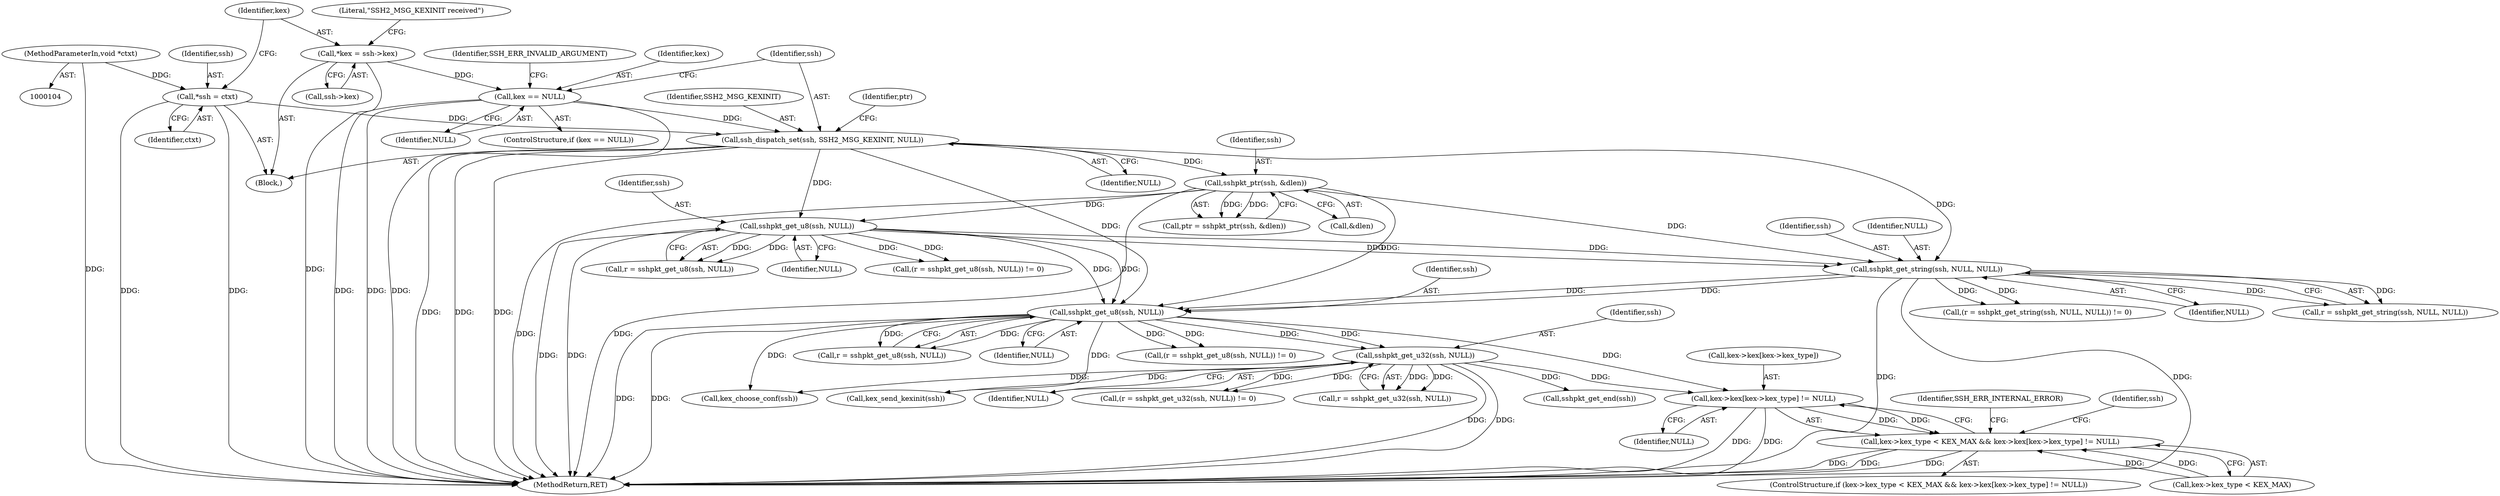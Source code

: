 digraph "0_openssh-portable_ec165c392ca54317dbe3064a8c200de6531e89ad@array" {
"1000250" [label="(Call,kex->kex[kex->kex_type] != NULL)"];
"1000198" [label="(Call,sshpkt_get_u8(ssh, NULL))"];
"1000167" [label="(Call,sshpkt_get_u8(ssh, NULL))"];
"1000137" [label="(Call,sshpkt_ptr(ssh, &dlen))"];
"1000131" [label="(Call,ssh_dispatch_set(ssh, SSH2_MSG_KEXINIT, NULL))"];
"1000110" [label="(Call,*ssh = ctxt)"];
"1000107" [label="(MethodParameterIn,void *ctxt)"];
"1000126" [label="(Call,kex == NULL)"];
"1000114" [label="(Call,*kex = ssh->kex)"];
"1000186" [label="(Call,sshpkt_get_string(ssh, NULL, NULL))"];
"1000206" [label="(Call,sshpkt_get_u32(ssh, NULL))"];
"1000244" [label="(Call,kex->kex_type < KEX_MAX && kex->kex[kex->kex_type] != NULL)"];
"1000108" [label="(Block,)"];
"1000116" [label="(Call,ssh->kex)"];
"1000206" [label="(Call,sshpkt_get_u32(ssh, NULL))"];
"1000130" [label="(Identifier,SSH_ERR_INVALID_ARGUMENT)"];
"1000189" [label="(Identifier,NULL)"];
"1000184" [label="(Call,r = sshpkt_get_string(ssh, NULL, NULL))"];
"1000111" [label="(Identifier,ssh)"];
"1000125" [label="(ControlStructure,if (kex == NULL))"];
"1000138" [label="(Identifier,ssh)"];
"1000244" [label="(Call,kex->kex_type < KEX_MAX && kex->kex[kex->kex_type] != NULL)"];
"1000204" [label="(Call,r = sshpkt_get_u32(ssh, NULL))"];
"1000199" [label="(Identifier,ssh)"];
"1000243" [label="(ControlStructure,if (kex->kex_type < KEX_MAX && kex->kex[kex->kex_type] != NULL))"];
"1000114" [label="(Call,*kex = ssh->kex)"];
"1000264" [label="(MethodReturn,RET)"];
"1000136" [label="(Identifier,ptr)"];
"1000251" [label="(Call,kex->kex[kex->kex_type])"];
"1000167" [label="(Call,sshpkt_get_u8(ssh, NULL))"];
"1000110" [label="(Call,*ssh = ctxt)"];
"1000115" [label="(Identifier,kex)"];
"1000196" [label="(Call,r = sshpkt_get_u8(ssh, NULL))"];
"1000127" [label="(Identifier,kex)"];
"1000124" [label="(Literal,\"SSH2_MSG_KEXINIT received\")"];
"1000133" [label="(Identifier,SSH2_MSG_KEXINIT)"];
"1000258" [label="(Identifier,NULL)"];
"1000207" [label="(Identifier,ssh)"];
"1000213" [label="(Call,sshpkt_get_end(ssh))"];
"1000135" [label="(Call,ptr = sshpkt_ptr(ssh, &dlen))"];
"1000186" [label="(Call,sshpkt_get_string(ssh, NULL, NULL))"];
"1000208" [label="(Identifier,NULL)"];
"1000137" [label="(Call,sshpkt_ptr(ssh, &dlen))"];
"1000168" [label="(Identifier,ssh)"];
"1000187" [label="(Identifier,ssh)"];
"1000131" [label="(Call,ssh_dispatch_set(ssh, SSH2_MSG_KEXINIT, NULL))"];
"1000263" [label="(Identifier,SSH_ERR_INTERNAL_ERROR)"];
"1000112" [label="(Identifier,ctxt)"];
"1000200" [label="(Identifier,NULL)"];
"1000128" [label="(Identifier,NULL)"];
"1000165" [label="(Call,r = sshpkt_get_u8(ssh, NULL))"];
"1000238" [label="(Call,kex_choose_conf(ssh))"];
"1000198" [label="(Call,sshpkt_get_u8(ssh, NULL))"];
"1000183" [label="(Call,(r = sshpkt_get_string(ssh, NULL, NULL)) != 0)"];
"1000195" [label="(Call,(r = sshpkt_get_u8(ssh, NULL)) != 0)"];
"1000107" [label="(MethodParameterIn,void *ctxt)"];
"1000261" [label="(Identifier,ssh)"];
"1000134" [label="(Identifier,NULL)"];
"1000203" [label="(Call,(r = sshpkt_get_u32(ssh, NULL)) != 0)"];
"1000245" [label="(Call,kex->kex_type < KEX_MAX)"];
"1000250" [label="(Call,kex->kex[kex->kex_type] != NULL)"];
"1000139" [label="(Call,&dlen)"];
"1000169" [label="(Identifier,NULL)"];
"1000164" [label="(Call,(r = sshpkt_get_u8(ssh, NULL)) != 0)"];
"1000126" [label="(Call,kex == NULL)"];
"1000132" [label="(Identifier,ssh)"];
"1000229" [label="(Call,kex_send_kexinit(ssh))"];
"1000188" [label="(Identifier,NULL)"];
"1000250" -> "1000244"  [label="AST: "];
"1000250" -> "1000258"  [label="CFG: "];
"1000251" -> "1000250"  [label="AST: "];
"1000258" -> "1000250"  [label="AST: "];
"1000244" -> "1000250"  [label="CFG: "];
"1000250" -> "1000264"  [label="DDG: "];
"1000250" -> "1000264"  [label="DDG: "];
"1000250" -> "1000244"  [label="DDG: "];
"1000250" -> "1000244"  [label="DDG: "];
"1000198" -> "1000250"  [label="DDG: "];
"1000206" -> "1000250"  [label="DDG: "];
"1000198" -> "1000196"  [label="AST: "];
"1000198" -> "1000200"  [label="CFG: "];
"1000199" -> "1000198"  [label="AST: "];
"1000200" -> "1000198"  [label="AST: "];
"1000196" -> "1000198"  [label="CFG: "];
"1000198" -> "1000264"  [label="DDG: "];
"1000198" -> "1000264"  [label="DDG: "];
"1000198" -> "1000195"  [label="DDG: "];
"1000198" -> "1000195"  [label="DDG: "];
"1000198" -> "1000196"  [label="DDG: "];
"1000198" -> "1000196"  [label="DDG: "];
"1000167" -> "1000198"  [label="DDG: "];
"1000167" -> "1000198"  [label="DDG: "];
"1000186" -> "1000198"  [label="DDG: "];
"1000186" -> "1000198"  [label="DDG: "];
"1000137" -> "1000198"  [label="DDG: "];
"1000131" -> "1000198"  [label="DDG: "];
"1000198" -> "1000206"  [label="DDG: "];
"1000198" -> "1000206"  [label="DDG: "];
"1000198" -> "1000229"  [label="DDG: "];
"1000198" -> "1000238"  [label="DDG: "];
"1000167" -> "1000165"  [label="AST: "];
"1000167" -> "1000169"  [label="CFG: "];
"1000168" -> "1000167"  [label="AST: "];
"1000169" -> "1000167"  [label="AST: "];
"1000165" -> "1000167"  [label="CFG: "];
"1000167" -> "1000264"  [label="DDG: "];
"1000167" -> "1000264"  [label="DDG: "];
"1000167" -> "1000164"  [label="DDG: "];
"1000167" -> "1000164"  [label="DDG: "];
"1000167" -> "1000165"  [label="DDG: "];
"1000167" -> "1000165"  [label="DDG: "];
"1000137" -> "1000167"  [label="DDG: "];
"1000131" -> "1000167"  [label="DDG: "];
"1000167" -> "1000186"  [label="DDG: "];
"1000167" -> "1000186"  [label="DDG: "];
"1000137" -> "1000135"  [label="AST: "];
"1000137" -> "1000139"  [label="CFG: "];
"1000138" -> "1000137"  [label="AST: "];
"1000139" -> "1000137"  [label="AST: "];
"1000135" -> "1000137"  [label="CFG: "];
"1000137" -> "1000264"  [label="DDG: "];
"1000137" -> "1000264"  [label="DDG: "];
"1000137" -> "1000135"  [label="DDG: "];
"1000137" -> "1000135"  [label="DDG: "];
"1000131" -> "1000137"  [label="DDG: "];
"1000137" -> "1000186"  [label="DDG: "];
"1000131" -> "1000108"  [label="AST: "];
"1000131" -> "1000134"  [label="CFG: "];
"1000132" -> "1000131"  [label="AST: "];
"1000133" -> "1000131"  [label="AST: "];
"1000134" -> "1000131"  [label="AST: "];
"1000136" -> "1000131"  [label="CFG: "];
"1000131" -> "1000264"  [label="DDG: "];
"1000131" -> "1000264"  [label="DDG: "];
"1000131" -> "1000264"  [label="DDG: "];
"1000110" -> "1000131"  [label="DDG: "];
"1000126" -> "1000131"  [label="DDG: "];
"1000131" -> "1000186"  [label="DDG: "];
"1000110" -> "1000108"  [label="AST: "];
"1000110" -> "1000112"  [label="CFG: "];
"1000111" -> "1000110"  [label="AST: "];
"1000112" -> "1000110"  [label="AST: "];
"1000115" -> "1000110"  [label="CFG: "];
"1000110" -> "1000264"  [label="DDG: "];
"1000110" -> "1000264"  [label="DDG: "];
"1000107" -> "1000110"  [label="DDG: "];
"1000107" -> "1000104"  [label="AST: "];
"1000107" -> "1000264"  [label="DDG: "];
"1000126" -> "1000125"  [label="AST: "];
"1000126" -> "1000128"  [label="CFG: "];
"1000127" -> "1000126"  [label="AST: "];
"1000128" -> "1000126"  [label="AST: "];
"1000130" -> "1000126"  [label="CFG: "];
"1000132" -> "1000126"  [label="CFG: "];
"1000126" -> "1000264"  [label="DDG: "];
"1000126" -> "1000264"  [label="DDG: "];
"1000126" -> "1000264"  [label="DDG: "];
"1000114" -> "1000126"  [label="DDG: "];
"1000114" -> "1000108"  [label="AST: "];
"1000114" -> "1000116"  [label="CFG: "];
"1000115" -> "1000114"  [label="AST: "];
"1000116" -> "1000114"  [label="AST: "];
"1000124" -> "1000114"  [label="CFG: "];
"1000114" -> "1000264"  [label="DDG: "];
"1000186" -> "1000184"  [label="AST: "];
"1000186" -> "1000189"  [label="CFG: "];
"1000187" -> "1000186"  [label="AST: "];
"1000188" -> "1000186"  [label="AST: "];
"1000189" -> "1000186"  [label="AST: "];
"1000184" -> "1000186"  [label="CFG: "];
"1000186" -> "1000264"  [label="DDG: "];
"1000186" -> "1000264"  [label="DDG: "];
"1000186" -> "1000183"  [label="DDG: "];
"1000186" -> "1000183"  [label="DDG: "];
"1000186" -> "1000184"  [label="DDG: "];
"1000186" -> "1000184"  [label="DDG: "];
"1000206" -> "1000204"  [label="AST: "];
"1000206" -> "1000208"  [label="CFG: "];
"1000207" -> "1000206"  [label="AST: "];
"1000208" -> "1000206"  [label="AST: "];
"1000204" -> "1000206"  [label="CFG: "];
"1000206" -> "1000264"  [label="DDG: "];
"1000206" -> "1000264"  [label="DDG: "];
"1000206" -> "1000203"  [label="DDG: "];
"1000206" -> "1000203"  [label="DDG: "];
"1000206" -> "1000204"  [label="DDG: "];
"1000206" -> "1000204"  [label="DDG: "];
"1000206" -> "1000213"  [label="DDG: "];
"1000206" -> "1000229"  [label="DDG: "];
"1000206" -> "1000238"  [label="DDG: "];
"1000244" -> "1000243"  [label="AST: "];
"1000244" -> "1000245"  [label="CFG: "];
"1000245" -> "1000244"  [label="AST: "];
"1000261" -> "1000244"  [label="CFG: "];
"1000263" -> "1000244"  [label="CFG: "];
"1000244" -> "1000264"  [label="DDG: "];
"1000244" -> "1000264"  [label="DDG: "];
"1000244" -> "1000264"  [label="DDG: "];
"1000245" -> "1000244"  [label="DDG: "];
"1000245" -> "1000244"  [label="DDG: "];
}
